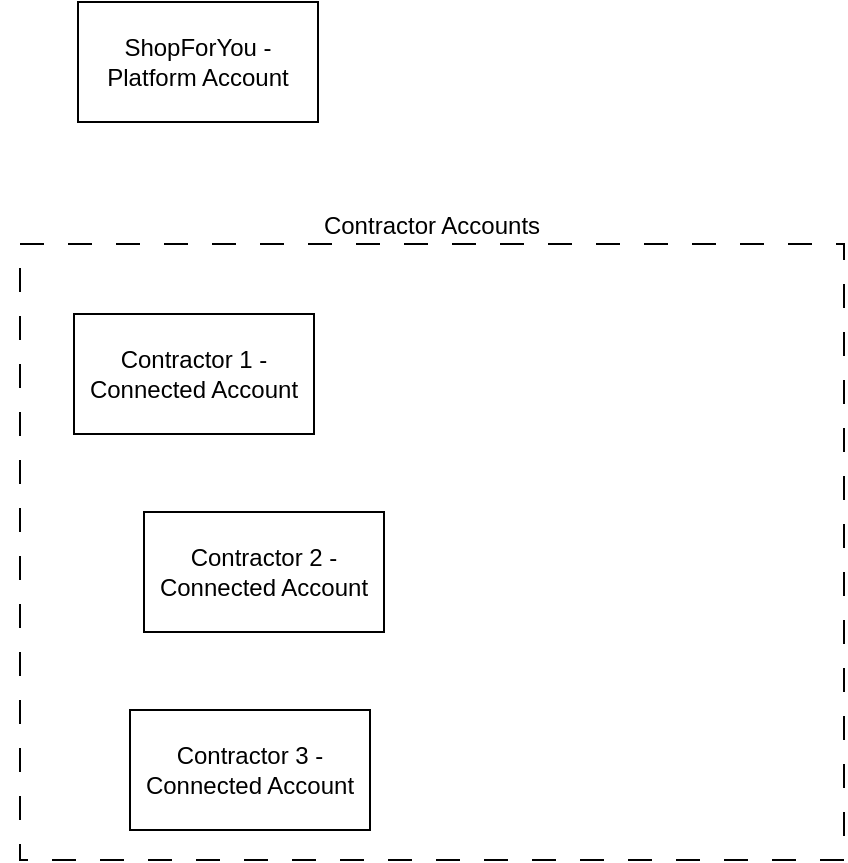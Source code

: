 <mxfile version="24.7.7">
  <diagram name="Page-1" id="nD7EDCK5-wloJMiYt2jO">
    <mxGraphModel dx="873" dy="1143" grid="0" gridSize="10" guides="1" tooltips="1" connect="1" arrows="1" fold="1" page="0" pageScale="1" pageWidth="850" pageHeight="1100" math="0" shadow="0">
      <root>
        <mxCell id="0" />
        <mxCell id="1" parent="0" />
        <mxCell id="ggBJ_jUUwEE1ln2e8Tto-5" value="Contractor Accounts" style="rounded=0;whiteSpace=wrap;html=1;dashed=1;dashPattern=12 12;labelPosition=center;verticalLabelPosition=top;align=center;verticalAlign=bottom;" vertex="1" parent="1">
          <mxGeometry x="152" y="80" width="412" height="308" as="geometry" />
        </mxCell>
        <mxCell id="ggBJ_jUUwEE1ln2e8Tto-1" value="ShopForYou - Platform Account" style="rounded=0;whiteSpace=wrap;html=1;" vertex="1" parent="1">
          <mxGeometry x="181" y="-41" width="120" height="60" as="geometry" />
        </mxCell>
        <mxCell id="ggBJ_jUUwEE1ln2e8Tto-2" value="Contractor 1 - Connected Account" style="rounded=0;whiteSpace=wrap;html=1;" vertex="1" parent="1">
          <mxGeometry x="179" y="115" width="120" height="60" as="geometry" />
        </mxCell>
        <mxCell id="ggBJ_jUUwEE1ln2e8Tto-3" value="Contractor 3 - Connected Account" style="rounded=0;whiteSpace=wrap;html=1;" vertex="1" parent="1">
          <mxGeometry x="207" y="313" width="120" height="60" as="geometry" />
        </mxCell>
        <mxCell id="ggBJ_jUUwEE1ln2e8Tto-4" value="Contractor 2 - Connected Account" style="rounded=0;whiteSpace=wrap;html=1;" vertex="1" parent="1">
          <mxGeometry x="214" y="214" width="120" height="60" as="geometry" />
        </mxCell>
        <mxCell id="ggBJ_jUUwEE1ln2e8Tto-6" style="edgeStyle=none;curved=1;rounded=0;orthogonalLoop=1;jettySize=auto;html=1;exitX=0;exitY=0;exitDx=0;exitDy=0;fontSize=12;startSize=8;endSize=8;" edge="1" parent="1" source="ggBJ_jUUwEE1ln2e8Tto-5" target="ggBJ_jUUwEE1ln2e8Tto-5">
          <mxGeometry relative="1" as="geometry" />
        </mxCell>
      </root>
    </mxGraphModel>
  </diagram>
</mxfile>
